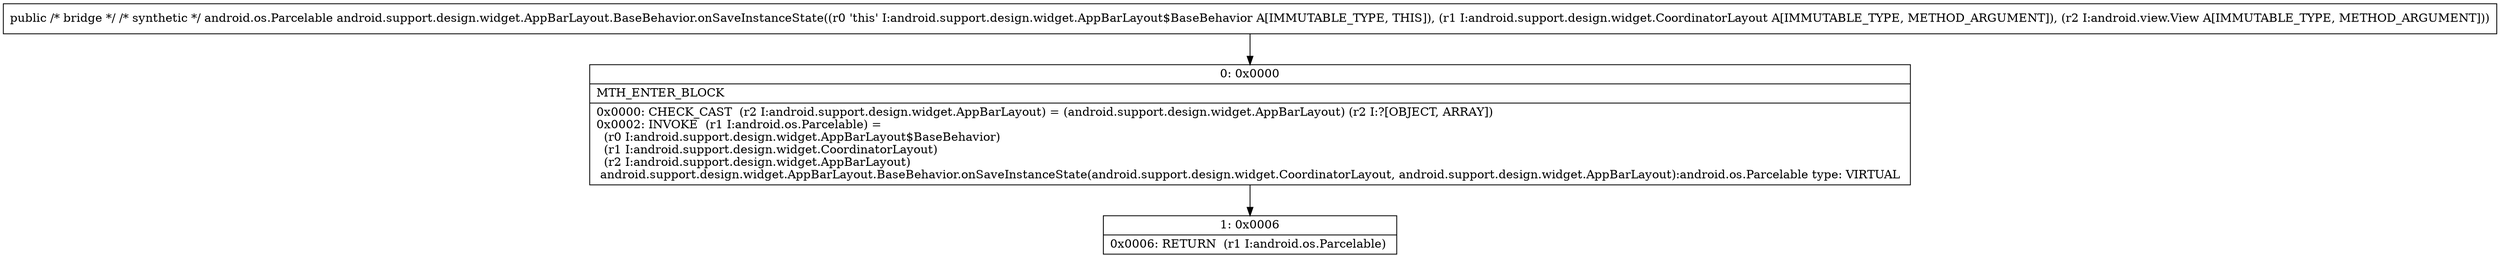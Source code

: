 digraph "CFG forandroid.support.design.widget.AppBarLayout.BaseBehavior.onSaveInstanceState(Landroid\/support\/design\/widget\/CoordinatorLayout;Landroid\/view\/View;)Landroid\/os\/Parcelable;" {
Node_0 [shape=record,label="{0\:\ 0x0000|MTH_ENTER_BLOCK\l|0x0000: CHECK_CAST  (r2 I:android.support.design.widget.AppBarLayout) = (android.support.design.widget.AppBarLayout) (r2 I:?[OBJECT, ARRAY]) \l0x0002: INVOKE  (r1 I:android.os.Parcelable) = \l  (r0 I:android.support.design.widget.AppBarLayout$BaseBehavior)\l  (r1 I:android.support.design.widget.CoordinatorLayout)\l  (r2 I:android.support.design.widget.AppBarLayout)\l android.support.design.widget.AppBarLayout.BaseBehavior.onSaveInstanceState(android.support.design.widget.CoordinatorLayout, android.support.design.widget.AppBarLayout):android.os.Parcelable type: VIRTUAL \l}"];
Node_1 [shape=record,label="{1\:\ 0x0006|0x0006: RETURN  (r1 I:android.os.Parcelable) \l}"];
MethodNode[shape=record,label="{public \/* bridge *\/ \/* synthetic *\/ android.os.Parcelable android.support.design.widget.AppBarLayout.BaseBehavior.onSaveInstanceState((r0 'this' I:android.support.design.widget.AppBarLayout$BaseBehavior A[IMMUTABLE_TYPE, THIS]), (r1 I:android.support.design.widget.CoordinatorLayout A[IMMUTABLE_TYPE, METHOD_ARGUMENT]), (r2 I:android.view.View A[IMMUTABLE_TYPE, METHOD_ARGUMENT])) }"];
MethodNode -> Node_0;
Node_0 -> Node_1;
}


